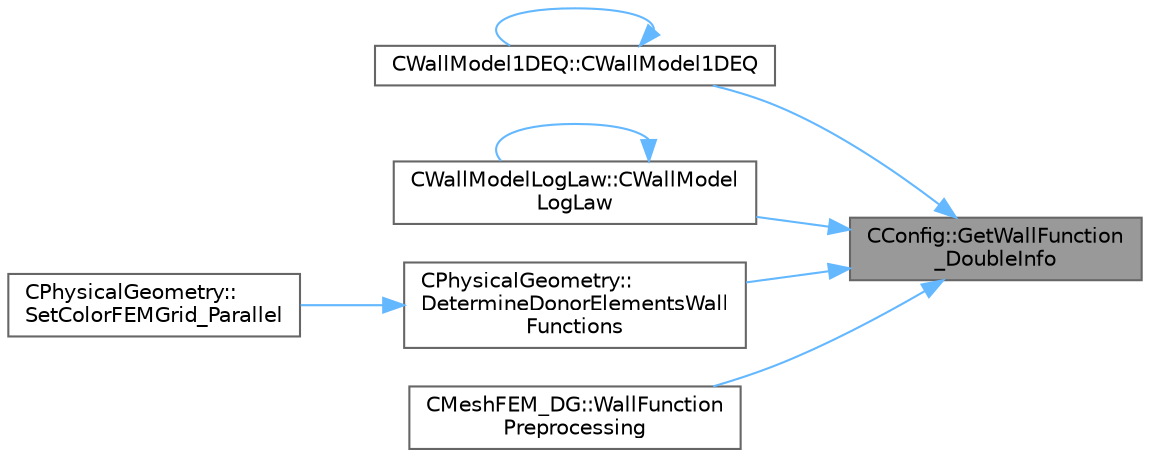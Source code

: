 digraph "CConfig::GetWallFunction_DoubleInfo"
{
 // LATEX_PDF_SIZE
  bgcolor="transparent";
  edge [fontname=Helvetica,fontsize=10,labelfontname=Helvetica,labelfontsize=10];
  node [fontname=Helvetica,fontsize=10,shape=box,height=0.2,width=0.4];
  rankdir="RL";
  Node1 [id="Node000001",label="CConfig::GetWallFunction\l_DoubleInfo",height=0.2,width=0.4,color="gray40", fillcolor="grey60", style="filled", fontcolor="black",tooltip="Get the additional double info for the wall function treatment for the given boundary marker."];
  Node1 -> Node2 [id="edge1_Node000001_Node000002",dir="back",color="steelblue1",style="solid",tooltip=" "];
  Node2 [id="Node000002",label="CWallModel1DEQ::CWallModel1DEQ",height=0.2,width=0.4,color="grey40", fillcolor="white", style="filled",URL="$classCWallModel1DEQ.html#a4c9ab8f01c2a80490ec16689245230e0",tooltip="Constructor of the class."];
  Node2 -> Node2 [id="edge2_Node000002_Node000002",dir="back",color="steelblue1",style="solid",tooltip=" "];
  Node1 -> Node3 [id="edge3_Node000001_Node000003",dir="back",color="steelblue1",style="solid",tooltip=" "];
  Node3 [id="Node000003",label="CWallModelLogLaw::CWallModel\lLogLaw",height=0.2,width=0.4,color="grey40", fillcolor="white", style="filled",URL="$classCWallModelLogLaw.html#a0c44696b3217d24428130da8d03f8a30",tooltip="Constructor of the class, which initializes the object."];
  Node3 -> Node3 [id="edge4_Node000003_Node000003",dir="back",color="steelblue1",style="solid",tooltip=" "];
  Node1 -> Node4 [id="edge5_Node000001_Node000004",dir="back",color="steelblue1",style="solid",tooltip=" "];
  Node4 [id="Node000004",label="CPhysicalGeometry::\lDetermineDonorElementsWall\lFunctions",height=0.2,width=0.4,color="grey40", fillcolor="white", style="filled",URL="$classCPhysicalGeometry.html#acef4e18142b580bf09f21e5b71387d5f",tooltip="Determine the donor elements for the boundary elements on viscous wall boundaries when wall functions..."];
  Node4 -> Node5 [id="edge6_Node000004_Node000005",dir="back",color="steelblue1",style="solid",tooltip=" "];
  Node5 [id="Node000005",label="CPhysicalGeometry::\lSetColorFEMGrid_Parallel",height=0.2,width=0.4,color="grey40", fillcolor="white", style="filled",URL="$classCPhysicalGeometry.html#a0a1295415b0ff3105673f5733682e151",tooltip="Set the domains for FEM grid partitioning using ParMETIS."];
  Node1 -> Node6 [id="edge7_Node000001_Node000006",dir="back",color="steelblue1",style="solid",tooltip=" "];
  Node6 [id="Node000006",label="CMeshFEM_DG::WallFunction\lPreprocessing",height=0.2,width=0.4,color="grey40", fillcolor="white", style="filled",URL="$classCMeshFEM__DG.html#a098dcce939b1b802fc8946cbd4d9d0c6",tooltip="Function, which carries out the preprocessing tasks when wall functions are used."];
}

